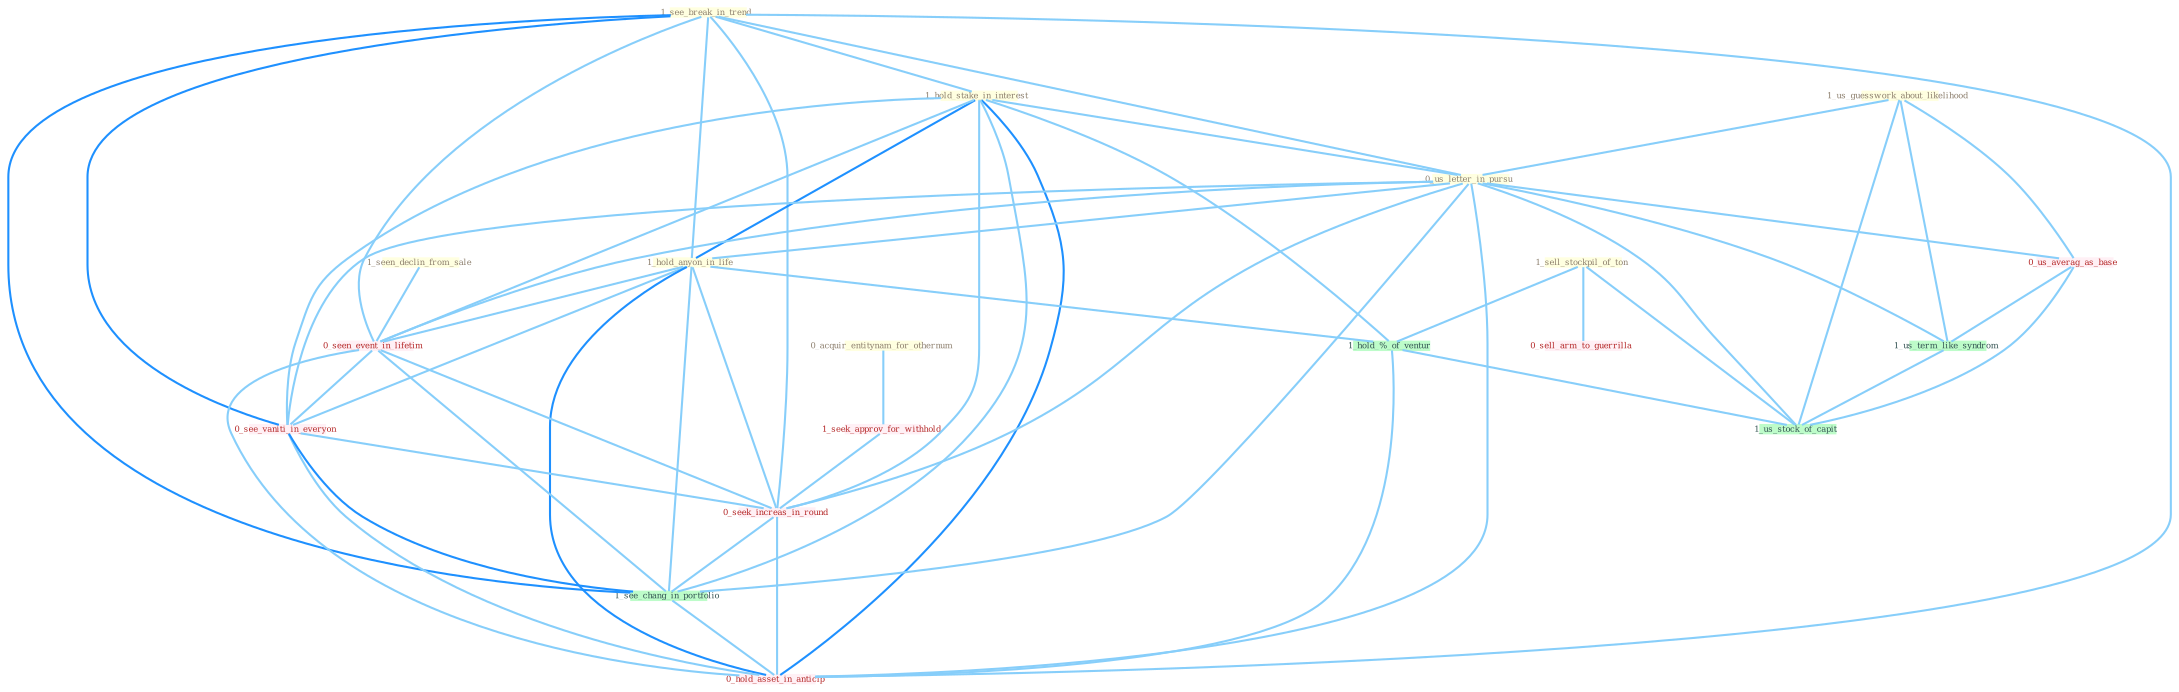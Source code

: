 Graph G{ 
    node
    [shape=polygon,style=filled,width=.5,height=.06,color="#BDFCC9",fixedsize=true,fontsize=4,
    fontcolor="#2f4f4f"];
    {node
    [color="#ffffe0", fontcolor="#8b7d6b"] "1_see_break_in_trend " "0_acquir_entitynam_for_othernum " "1_us_guesswork_about_likelihood " "1_hold_stake_in_interest " "0_us_letter_in_pursu " "1_sell_stockpil_of_ton " "1_hold_anyon_in_life " "1_seen_declin_from_sale "}
{node [color="#fff0f5", fontcolor="#b22222"] "0_seen_event_in_lifetim " "0_us_averag_as_base " "1_seek_approv_for_withhold " "0_see_vaniti_in_everyon " "0_sell_arm_to_guerrilla " "0_seek_increas_in_round " "0_hold_asset_in_anticip "}
edge [color="#B0E2FF"];

	"1_see_break_in_trend " -- "1_hold_stake_in_interest " [w="1", color="#87cefa" ];
	"1_see_break_in_trend " -- "0_us_letter_in_pursu " [w="1", color="#87cefa" ];
	"1_see_break_in_trend " -- "1_hold_anyon_in_life " [w="1", color="#87cefa" ];
	"1_see_break_in_trend " -- "0_seen_event_in_lifetim " [w="1", color="#87cefa" ];
	"1_see_break_in_trend " -- "0_see_vaniti_in_everyon " [w="2", color="#1e90ff" , len=0.8];
	"1_see_break_in_trend " -- "0_seek_increas_in_round " [w="1", color="#87cefa" ];
	"1_see_break_in_trend " -- "1_see_chang_in_portfolio " [w="2", color="#1e90ff" , len=0.8];
	"1_see_break_in_trend " -- "0_hold_asset_in_anticip " [w="1", color="#87cefa" ];
	"0_acquir_entitynam_for_othernum " -- "1_seek_approv_for_withhold " [w="1", color="#87cefa" ];
	"1_us_guesswork_about_likelihood " -- "0_us_letter_in_pursu " [w="1", color="#87cefa" ];
	"1_us_guesswork_about_likelihood " -- "0_us_averag_as_base " [w="1", color="#87cefa" ];
	"1_us_guesswork_about_likelihood " -- "1_us_term_like_syndrom " [w="1", color="#87cefa" ];
	"1_us_guesswork_about_likelihood " -- "1_us_stock_of_capit " [w="1", color="#87cefa" ];
	"1_hold_stake_in_interest " -- "0_us_letter_in_pursu " [w="1", color="#87cefa" ];
	"1_hold_stake_in_interest " -- "1_hold_anyon_in_life " [w="2", color="#1e90ff" , len=0.8];
	"1_hold_stake_in_interest " -- "0_seen_event_in_lifetim " [w="1", color="#87cefa" ];
	"1_hold_stake_in_interest " -- "1_hold_%_of_ventur " [w="1", color="#87cefa" ];
	"1_hold_stake_in_interest " -- "0_see_vaniti_in_everyon " [w="1", color="#87cefa" ];
	"1_hold_stake_in_interest " -- "0_seek_increas_in_round " [w="1", color="#87cefa" ];
	"1_hold_stake_in_interest " -- "1_see_chang_in_portfolio " [w="1", color="#87cefa" ];
	"1_hold_stake_in_interest " -- "0_hold_asset_in_anticip " [w="2", color="#1e90ff" , len=0.8];
	"0_us_letter_in_pursu " -- "1_hold_anyon_in_life " [w="1", color="#87cefa" ];
	"0_us_letter_in_pursu " -- "0_seen_event_in_lifetim " [w="1", color="#87cefa" ];
	"0_us_letter_in_pursu " -- "0_us_averag_as_base " [w="1", color="#87cefa" ];
	"0_us_letter_in_pursu " -- "1_us_term_like_syndrom " [w="1", color="#87cefa" ];
	"0_us_letter_in_pursu " -- "0_see_vaniti_in_everyon " [w="1", color="#87cefa" ];
	"0_us_letter_in_pursu " -- "0_seek_increas_in_round " [w="1", color="#87cefa" ];
	"0_us_letter_in_pursu " -- "1_us_stock_of_capit " [w="1", color="#87cefa" ];
	"0_us_letter_in_pursu " -- "1_see_chang_in_portfolio " [w="1", color="#87cefa" ];
	"0_us_letter_in_pursu " -- "0_hold_asset_in_anticip " [w="1", color="#87cefa" ];
	"1_sell_stockpil_of_ton " -- "1_hold_%_of_ventur " [w="1", color="#87cefa" ];
	"1_sell_stockpil_of_ton " -- "0_sell_arm_to_guerrilla " [w="1", color="#87cefa" ];
	"1_sell_stockpil_of_ton " -- "1_us_stock_of_capit " [w="1", color="#87cefa" ];
	"1_hold_anyon_in_life " -- "0_seen_event_in_lifetim " [w="1", color="#87cefa" ];
	"1_hold_anyon_in_life " -- "1_hold_%_of_ventur " [w="1", color="#87cefa" ];
	"1_hold_anyon_in_life " -- "0_see_vaniti_in_everyon " [w="1", color="#87cefa" ];
	"1_hold_anyon_in_life " -- "0_seek_increas_in_round " [w="1", color="#87cefa" ];
	"1_hold_anyon_in_life " -- "1_see_chang_in_portfolio " [w="1", color="#87cefa" ];
	"1_hold_anyon_in_life " -- "0_hold_asset_in_anticip " [w="2", color="#1e90ff" , len=0.8];
	"1_seen_declin_from_sale " -- "0_seen_event_in_lifetim " [w="1", color="#87cefa" ];
	"0_seen_event_in_lifetim " -- "0_see_vaniti_in_everyon " [w="1", color="#87cefa" ];
	"0_seen_event_in_lifetim " -- "0_seek_increas_in_round " [w="1", color="#87cefa" ];
	"0_seen_event_in_lifetim " -- "1_see_chang_in_portfolio " [w="1", color="#87cefa" ];
	"0_seen_event_in_lifetim " -- "0_hold_asset_in_anticip " [w="1", color="#87cefa" ];
	"0_us_averag_as_base " -- "1_us_term_like_syndrom " [w="1", color="#87cefa" ];
	"0_us_averag_as_base " -- "1_us_stock_of_capit " [w="1", color="#87cefa" ];
	"1_us_term_like_syndrom " -- "1_us_stock_of_capit " [w="1", color="#87cefa" ];
	"1_seek_approv_for_withhold " -- "0_seek_increas_in_round " [w="1", color="#87cefa" ];
	"1_hold_%_of_ventur " -- "1_us_stock_of_capit " [w="1", color="#87cefa" ];
	"1_hold_%_of_ventur " -- "0_hold_asset_in_anticip " [w="1", color="#87cefa" ];
	"0_see_vaniti_in_everyon " -- "0_seek_increas_in_round " [w="1", color="#87cefa" ];
	"0_see_vaniti_in_everyon " -- "1_see_chang_in_portfolio " [w="2", color="#1e90ff" , len=0.8];
	"0_see_vaniti_in_everyon " -- "0_hold_asset_in_anticip " [w="1", color="#87cefa" ];
	"0_seek_increas_in_round " -- "1_see_chang_in_portfolio " [w="1", color="#87cefa" ];
	"0_seek_increas_in_round " -- "0_hold_asset_in_anticip " [w="1", color="#87cefa" ];
	"1_see_chang_in_portfolio " -- "0_hold_asset_in_anticip " [w="1", color="#87cefa" ];
}